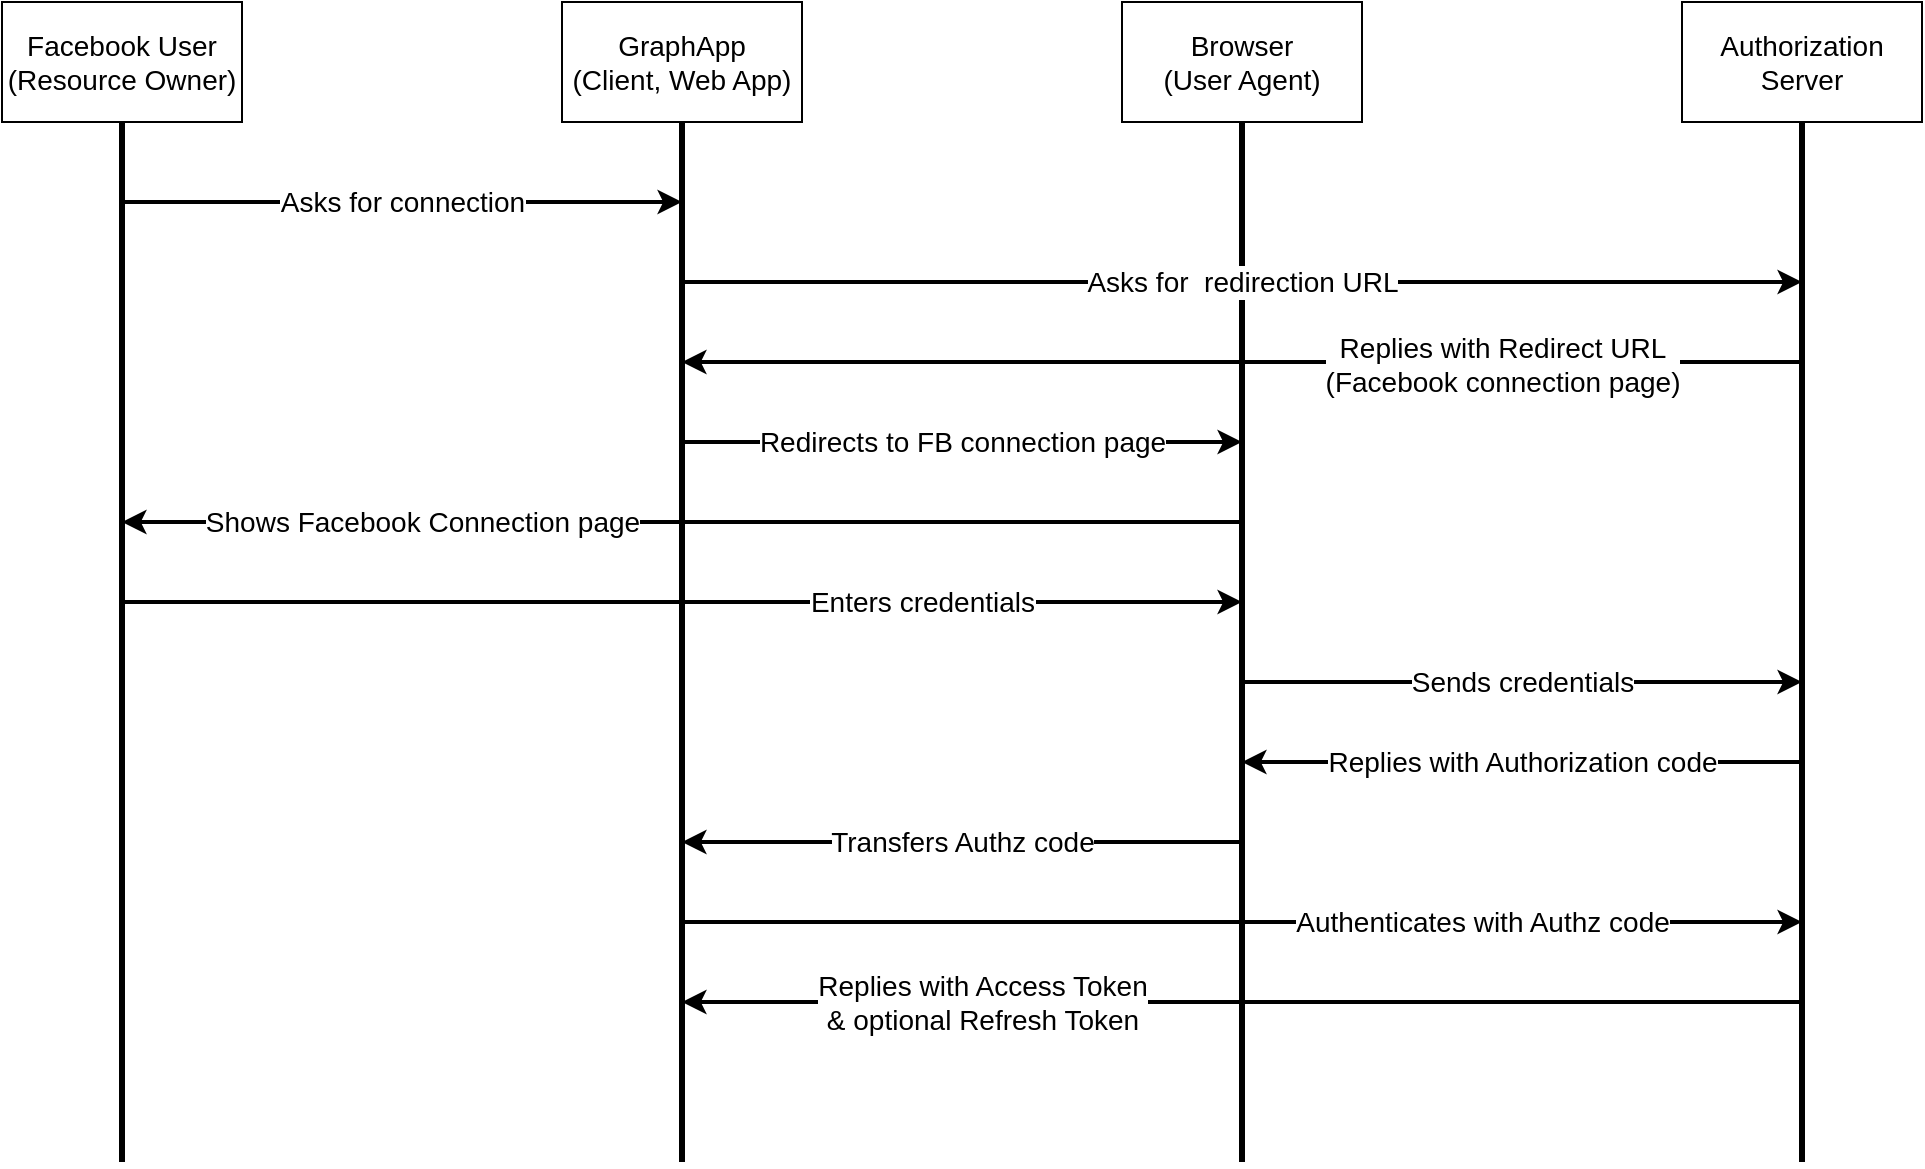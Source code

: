 <mxfile>
    <diagram id="kgpKYQtTHZ0yAKxKKP6v" name="Page-1">
        <mxGraphModel dx="1199" dy="630" grid="1" gridSize="10" guides="1" tooltips="1" connect="1" arrows="1" fold="1" page="1" pageScale="1" pageWidth="1169" pageHeight="827" math="0" shadow="0">
            <root>
                <mxCell id="0"/>
                <mxCell id="1" parent="0"/>
                <mxCell id="yCl33F0Dx31L52aOU04u-2" value="" style="endArrow=none;html=1;rounded=0;strokeWidth=3;fontSize=14;" parent="1" target="yCl33F0Dx31L52aOU04u-6" edge="1">
                    <mxGeometry width="50" height="50" relative="1" as="geometry">
                        <mxPoint x="400" y="640" as="sourcePoint"/>
                        <mxPoint x="400" y="120" as="targetPoint"/>
                    </mxGeometry>
                </mxCell>
                <mxCell id="yCl33F0Dx31L52aOU04u-3" value="" style="endArrow=none;html=1;rounded=0;strokeWidth=3;fontSize=14;" parent="1" target="yCl33F0Dx31L52aOU04u-5" edge="1">
                    <mxGeometry width="50" height="50" relative="1" as="geometry">
                        <mxPoint x="120" y="640" as="sourcePoint"/>
                        <mxPoint x="120" y="120" as="targetPoint"/>
                    </mxGeometry>
                </mxCell>
                <mxCell id="yCl33F0Dx31L52aOU04u-4" value="" style="endArrow=none;html=1;rounded=0;strokeWidth=3;fontSize=14;" parent="1" target="yCl33F0Dx31L52aOU04u-7" edge="1">
                    <mxGeometry width="50" height="50" relative="1" as="geometry">
                        <mxPoint x="680" y="640" as="sourcePoint"/>
                        <mxPoint x="680" y="120" as="targetPoint"/>
                    </mxGeometry>
                </mxCell>
                <mxCell id="yCl33F0Dx31L52aOU04u-5" value="&lt;div&gt;Facebook User &lt;/div&gt;(Resource Owner)" style="rounded=0;whiteSpace=wrap;html=1;fontSize=14;" parent="1" vertex="1">
                    <mxGeometry x="60" y="60" width="120" height="60" as="geometry"/>
                </mxCell>
                <mxCell id="yCl33F0Dx31L52aOU04u-6" value="&lt;div style=&quot;font-size: 14px;&quot;&gt;GraphApp&lt;/div&gt;(Client, Web App)" style="rounded=0;whiteSpace=wrap;html=1;fontSize=14;" parent="1" vertex="1">
                    <mxGeometry x="340" y="60" width="120" height="60" as="geometry"/>
                </mxCell>
                <mxCell id="yCl33F0Dx31L52aOU04u-7" value="&lt;div style=&quot;font-size: 14px;&quot;&gt;Browser&lt;/div&gt;&lt;div style=&quot;font-size: 14px;&quot;&gt;(User Agent)&lt;br style=&quot;font-size: 14px;&quot;&gt;&lt;/div&gt;" style="rounded=0;whiteSpace=wrap;html=1;fontSize=14;" parent="1" vertex="1">
                    <mxGeometry x="620" y="60" width="120" height="60" as="geometry"/>
                </mxCell>
                <mxCell id="yCl33F0Dx31L52aOU04u-8" value="" style="endArrow=none;html=1;rounded=0;strokeWidth=3;fontSize=14;" parent="1" target="yCl33F0Dx31L52aOU04u-9" edge="1">
                    <mxGeometry width="50" height="50" relative="1" as="geometry">
                        <mxPoint x="960" y="640" as="sourcePoint"/>
                        <mxPoint x="960" y="120" as="targetPoint"/>
                    </mxGeometry>
                </mxCell>
                <mxCell id="yCl33F0Dx31L52aOU04u-9" value="Authorization Server" style="rounded=0;whiteSpace=wrap;html=1;fontSize=14;" parent="1" vertex="1">
                    <mxGeometry x="900" y="60" width="120" height="60" as="geometry"/>
                </mxCell>
                <mxCell id="yCl33F0Dx31L52aOU04u-10" value="" style="endArrow=classic;html=1;rounded=0;strokeWidth=2;fontSize=14;" parent="1" edge="1">
                    <mxGeometry relative="1" as="geometry">
                        <mxPoint x="120" y="160" as="sourcePoint"/>
                        <mxPoint x="400" y="160" as="targetPoint"/>
                    </mxGeometry>
                </mxCell>
                <mxCell id="yCl33F0Dx31L52aOU04u-11" value="Asks for connection" style="edgeLabel;resizable=0;html=1;align=center;verticalAlign=middle;fontSize=14;" parent="yCl33F0Dx31L52aOU04u-10" connectable="0" vertex="1">
                    <mxGeometry relative="1" as="geometry"/>
                </mxCell>
                <mxCell id="yCl33F0Dx31L52aOU04u-12" value="" style="endArrow=classic;html=1;rounded=0;strokeWidth=2;fontSize=14;" parent="1" edge="1">
                    <mxGeometry relative="1" as="geometry">
                        <mxPoint x="400" y="200" as="sourcePoint"/>
                        <mxPoint x="960" y="200" as="targetPoint"/>
                    </mxGeometry>
                </mxCell>
                <mxCell id="yCl33F0Dx31L52aOU04u-13" value="Asks for&amp;nbsp; redirection URL" style="edgeLabel;resizable=0;html=1;align=center;verticalAlign=middle;fontSize=14;" parent="yCl33F0Dx31L52aOU04u-12" connectable="0" vertex="1">
                    <mxGeometry relative="1" as="geometry"/>
                </mxCell>
                <mxCell id="yCl33F0Dx31L52aOU04u-14" value="" style="endArrow=classic;html=1;rounded=0;strokeWidth=2;fontSize=14;" parent="1" edge="1">
                    <mxGeometry relative="1" as="geometry">
                        <mxPoint x="960" y="240" as="sourcePoint"/>
                        <mxPoint x="400" y="240" as="targetPoint"/>
                    </mxGeometry>
                </mxCell>
                <mxCell id="yCl33F0Dx31L52aOU04u-16" value="Replies with Redirect URL &lt;br&gt;&lt;div&gt;(Facebook connection page)&lt;/div&gt;" style="edgeLabel;html=1;align=center;verticalAlign=middle;resizable=0;points=[];fontSize=14;" parent="yCl33F0Dx31L52aOU04u-14" vertex="1" connectable="0">
                    <mxGeometry x="-0.308" y="1" relative="1" as="geometry">
                        <mxPoint x="44" as="offset"/>
                    </mxGeometry>
                </mxCell>
                <mxCell id="yCl33F0Dx31L52aOU04u-19" value="" style="endArrow=classic;html=1;rounded=0;strokeWidth=2;fontSize=14;" parent="1" edge="1">
                    <mxGeometry relative="1" as="geometry">
                        <mxPoint x="400" y="280" as="sourcePoint"/>
                        <mxPoint x="680" y="280" as="targetPoint"/>
                    </mxGeometry>
                </mxCell>
                <mxCell id="yCl33F0Dx31L52aOU04u-20" value="Redirects to FB connection page" style="edgeLabel;resizable=0;html=1;align=center;verticalAlign=middle;fontSize=14;" parent="yCl33F0Dx31L52aOU04u-19" connectable="0" vertex="1">
                    <mxGeometry relative="1" as="geometry"/>
                </mxCell>
                <mxCell id="yCl33F0Dx31L52aOU04u-21" value="" style="endArrow=classic;html=1;rounded=0;strokeWidth=2;fontSize=14;" parent="1" edge="1">
                    <mxGeometry relative="1" as="geometry">
                        <mxPoint x="680" y="320" as="sourcePoint"/>
                        <mxPoint x="120" y="320" as="targetPoint"/>
                    </mxGeometry>
                </mxCell>
                <mxCell id="yCl33F0Dx31L52aOU04u-22" value="Shows Facebook Connection page" style="edgeLabel;resizable=0;html=1;align=center;verticalAlign=middle;fontSize=14;" parent="yCl33F0Dx31L52aOU04u-21" connectable="0" vertex="1">
                    <mxGeometry relative="1" as="geometry">
                        <mxPoint x="-130" as="offset"/>
                    </mxGeometry>
                </mxCell>
                <mxCell id="yCl33F0Dx31L52aOU04u-23" value="" style="endArrow=classic;html=1;rounded=0;strokeWidth=2;fontSize=14;" parent="1" edge="1">
                    <mxGeometry relative="1" as="geometry">
                        <mxPoint x="120" y="360" as="sourcePoint"/>
                        <mxPoint x="680" y="360" as="targetPoint"/>
                        <Array as="points">
                            <mxPoint x="430" y="360"/>
                        </Array>
                    </mxGeometry>
                </mxCell>
                <mxCell id="yCl33F0Dx31L52aOU04u-24" value="Enters credentials" style="edgeLabel;resizable=0;html=1;align=center;verticalAlign=middle;fontSize=14;" parent="yCl33F0Dx31L52aOU04u-23" connectable="0" vertex="1">
                    <mxGeometry relative="1" as="geometry">
                        <mxPoint x="120" as="offset"/>
                    </mxGeometry>
                </mxCell>
                <mxCell id="yCl33F0Dx31L52aOU04u-25" value="" style="endArrow=classic;html=1;rounded=0;strokeWidth=2;fontSize=14;" parent="1" edge="1">
                    <mxGeometry relative="1" as="geometry">
                        <mxPoint x="680" y="400" as="sourcePoint"/>
                        <mxPoint x="960" y="400" as="targetPoint"/>
                    </mxGeometry>
                </mxCell>
                <mxCell id="yCl33F0Dx31L52aOU04u-26" value="Sends credentials" style="edgeLabel;resizable=0;html=1;align=center;verticalAlign=middle;fontSize=14;" parent="yCl33F0Dx31L52aOU04u-25" connectable="0" vertex="1">
                    <mxGeometry relative="1" as="geometry"/>
                </mxCell>
                <mxCell id="yCl33F0Dx31L52aOU04u-28" value="" style="endArrow=classic;html=1;rounded=0;strokeWidth=2;fontSize=14;" parent="1" edge="1">
                    <mxGeometry relative="1" as="geometry">
                        <mxPoint x="960" y="440" as="sourcePoint"/>
                        <mxPoint x="680" y="440" as="targetPoint"/>
                    </mxGeometry>
                </mxCell>
                <mxCell id="yCl33F0Dx31L52aOU04u-29" value="&lt;div style=&quot;font-size: 14px;&quot;&gt;Replies with Authorization code&lt;/div&gt;" style="edgeLabel;resizable=0;html=1;align=center;verticalAlign=middle;fontSize=14;" parent="yCl33F0Dx31L52aOU04u-28" connectable="0" vertex="1">
                    <mxGeometry relative="1" as="geometry">
                        <mxPoint as="offset"/>
                    </mxGeometry>
                </mxCell>
                <mxCell id="yCl33F0Dx31L52aOU04u-32" value="" style="endArrow=classic;html=1;rounded=0;strokeWidth=2;fontSize=14;" parent="1" edge="1">
                    <mxGeometry relative="1" as="geometry">
                        <mxPoint x="680" y="480" as="sourcePoint"/>
                        <mxPoint x="400" y="480" as="targetPoint"/>
                    </mxGeometry>
                </mxCell>
                <mxCell id="yCl33F0Dx31L52aOU04u-33" value="Transfers Authz code " style="edgeLabel;resizable=0;html=1;align=center;verticalAlign=middle;fontSize=14;" parent="yCl33F0Dx31L52aOU04u-32" connectable="0" vertex="1">
                    <mxGeometry relative="1" as="geometry"/>
                </mxCell>
                <mxCell id="yCl33F0Dx31L52aOU04u-34" value="" style="endArrow=classic;html=1;rounded=0;strokeWidth=2;fontSize=14;" parent="1" edge="1">
                    <mxGeometry relative="1" as="geometry">
                        <mxPoint x="400" y="520" as="sourcePoint"/>
                        <mxPoint x="960" y="520" as="targetPoint"/>
                    </mxGeometry>
                </mxCell>
                <mxCell id="yCl33F0Dx31L52aOU04u-35" value="Authenticates with Authz code " style="edgeLabel;resizable=0;html=1;align=center;verticalAlign=middle;fontSize=14;" parent="yCl33F0Dx31L52aOU04u-34" connectable="0" vertex="1">
                    <mxGeometry relative="1" as="geometry">
                        <mxPoint x="120" as="offset"/>
                    </mxGeometry>
                </mxCell>
                <mxCell id="yCl33F0Dx31L52aOU04u-36" value="" style="endArrow=classic;html=1;rounded=0;strokeWidth=2;fontSize=14;" parent="1" edge="1">
                    <mxGeometry relative="1" as="geometry">
                        <mxPoint x="960" y="560" as="sourcePoint"/>
                        <mxPoint x="400" y="560" as="targetPoint"/>
                    </mxGeometry>
                </mxCell>
                <mxCell id="yCl33F0Dx31L52aOU04u-37" value="&lt;div style=&quot;font-size: 14px;&quot;&gt;Replies with Access Token &lt;br style=&quot;font-size: 14px;&quot;&gt;&lt;/div&gt;&lt;div style=&quot;font-size: 14px;&quot;&gt;&amp;amp; optional Refresh Token&lt;/div&gt;" style="edgeLabel;resizable=0;html=1;align=center;verticalAlign=middle;fontSize=14;" parent="yCl33F0Dx31L52aOU04u-36" connectable="0" vertex="1">
                    <mxGeometry relative="1" as="geometry">
                        <mxPoint x="-130" as="offset"/>
                    </mxGeometry>
                </mxCell>
            </root>
        </mxGraphModel>
    </diagram>
</mxfile>